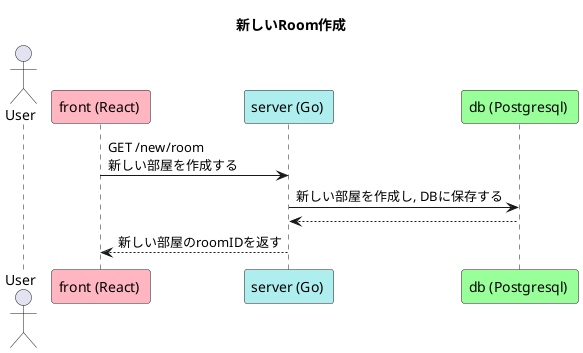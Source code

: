 @startuml
actor User
title 新しいRoom作成

' The only difference between actor
'and participant is the drawing
participant "front (React) " as Front #ffb6c1
participant "server (Go) " as Server #afeeee
participant "db (Postgresql) " as DB #99FF99

Front->Server: GET /new/room\n新しい部屋を作成する
Server->DB: 新しい部屋を作成し, DBに保存する
Server<--DB:

Front<--Server:新しい部屋のroomIDを返す

@enduml
